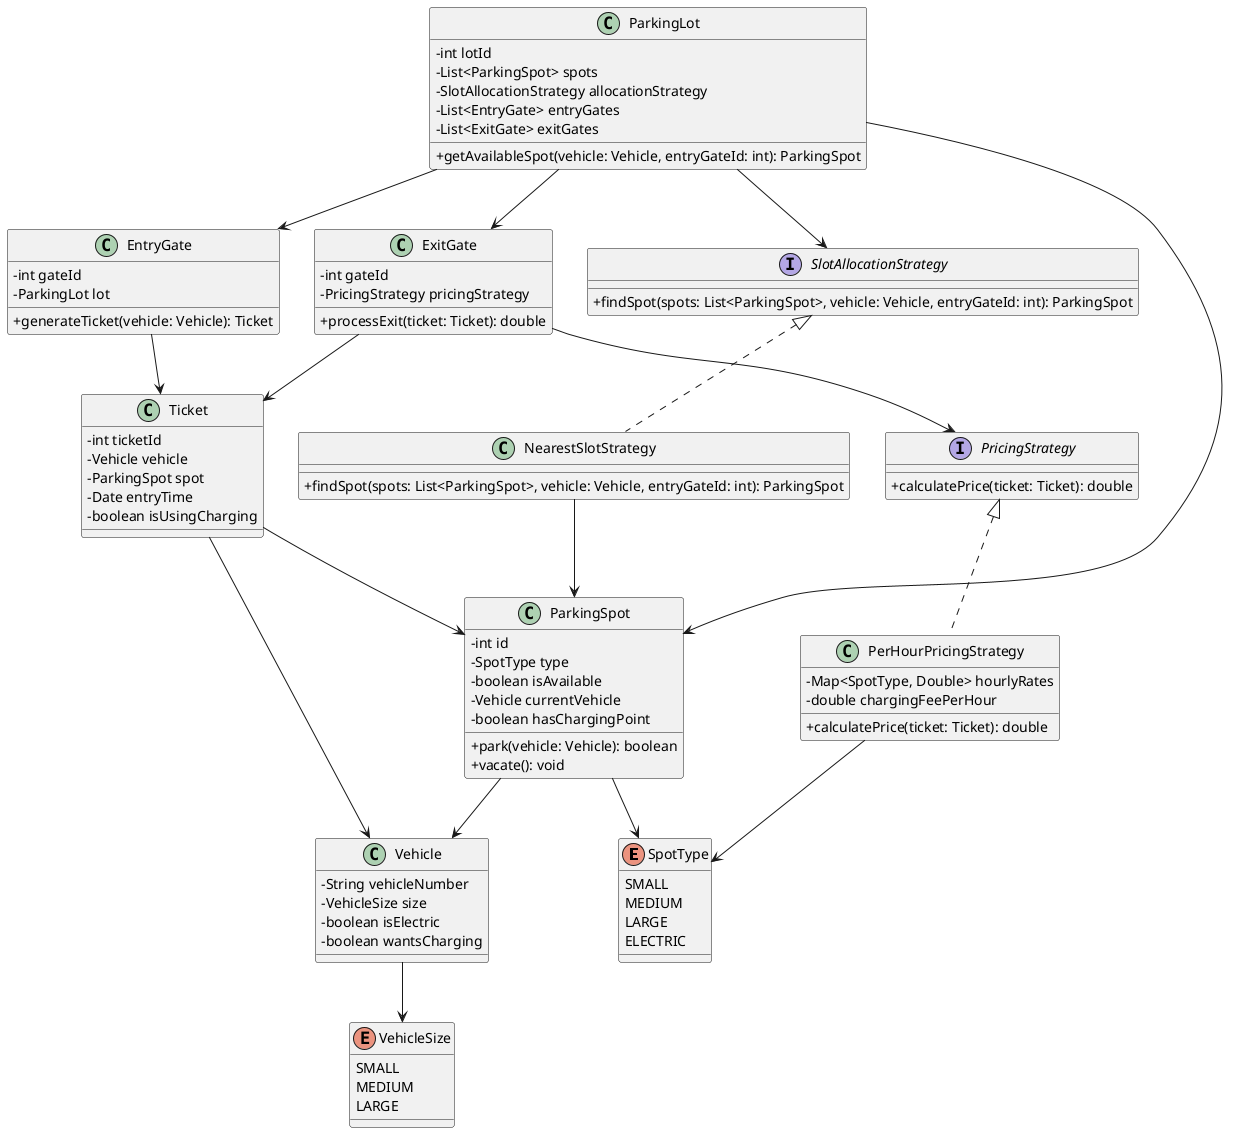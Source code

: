 @startuml
skinparam classAttributeIconSize 0

'=======================
' Enumerations
'=======================
enum SpotType {
  SMALL
  MEDIUM
  LARGE
  ELECTRIC
}

enum VehicleSize {
  SMALL
  MEDIUM
  LARGE
}

'=======================
' Classes
'=======================
class Vehicle {
  -String vehicleNumber
  -VehicleSize size
  -boolean isElectric
  -boolean wantsCharging
}

class Ticket {
  -int ticketId
  -Vehicle vehicle
  -ParkingSpot spot
  -Date entryTime
  -boolean isUsingCharging
}

class ParkingSpot {
  -int id
  -SpotType type
  -boolean isAvailable
  -Vehicle currentVehicle
  -boolean hasChargingPoint
  +park(vehicle: Vehicle): boolean
  +vacate(): void
}

class ParkingLot {
  -int lotId
  -List<ParkingSpot> spots
  -SlotAllocationStrategy allocationStrategy
  -List<EntryGate> entryGates
  -List<ExitGate> exitGates
  +getAvailableSpot(vehicle: Vehicle, entryGateId: int): ParkingSpot
}

class EntryGate {
  -int gateId
  -ParkingLot lot
  +generateTicket(vehicle: Vehicle): Ticket
}

class ExitGate {
  -int gateId
  -PricingStrategy pricingStrategy
  +processExit(ticket: Ticket): double
}

'=======================
' Interfaces & Strategies
'=======================
interface SlotAllocationStrategy {
  +findSpot(spots: List<ParkingSpot>, vehicle: Vehicle, entryGateId: int): ParkingSpot
}

class NearestSlotStrategy {
  +findSpot(spots: List<ParkingSpot>, vehicle: Vehicle, entryGateId: int): ParkingSpot
}

SlotAllocationStrategy <|.. NearestSlotStrategy

interface PricingStrategy {
  +calculatePrice(ticket: Ticket): double
}

class PerHourPricingStrategy {
  -Map<SpotType, Double> hourlyRates
  -double chargingFeePerHour
  +calculatePrice(ticket: Ticket): double
}

PricingStrategy <|.. PerHourPricingStrategy

'=======================
' Relationships
'=======================
Vehicle --> VehicleSize
ParkingSpot --> Vehicle
ParkingSpot --> SpotType
Ticket --> Vehicle
Ticket --> ParkingSpot
ParkingLot --> ParkingSpot
ParkingLot --> EntryGate
ParkingLot --> ExitGate
EntryGate --> Ticket
ExitGate --> Ticket
ExitGate --> PricingStrategy
ParkingLot --> SlotAllocationStrategy
NearestSlotStrategy --> ParkingSpot
PerHourPricingStrategy --> SpotType

@enduml
